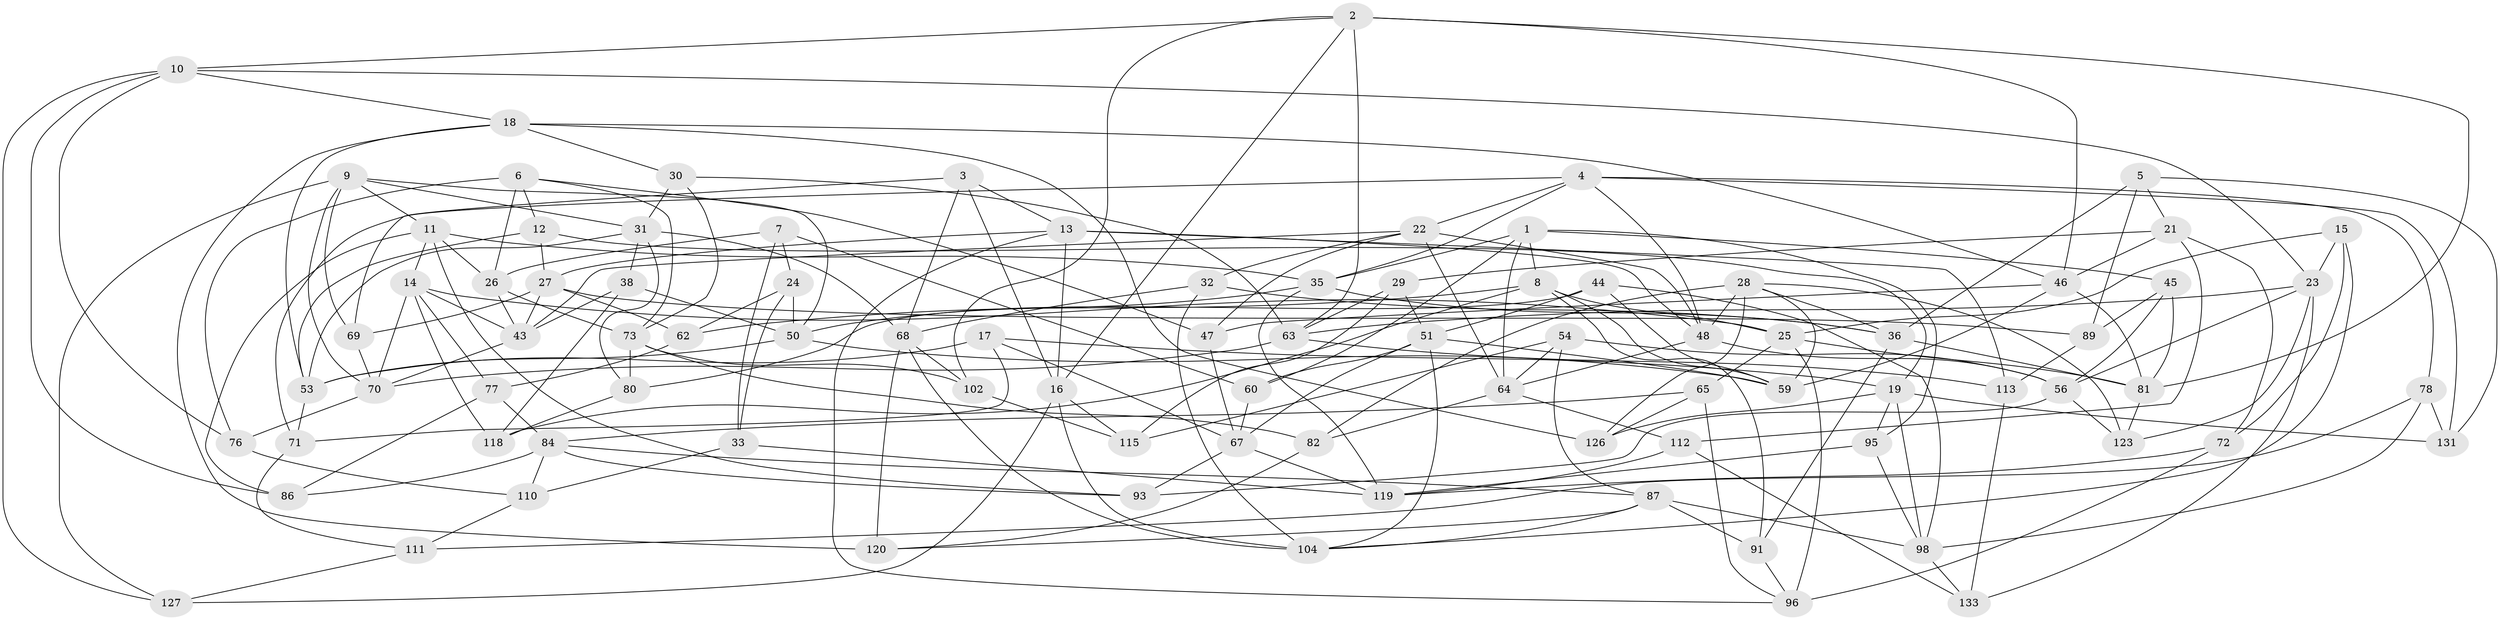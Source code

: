 // Generated by graph-tools (version 1.1) at 2025/24/03/03/25 07:24:28]
// undirected, 89 vertices, 220 edges
graph export_dot {
graph [start="1"]
  node [color=gray90,style=filled];
  1 [super="+58"];
  2 [super="+79"];
  3;
  4 [super="+41"];
  5;
  6 [super="+20"];
  7;
  8 [super="+85"];
  9 [super="+52"];
  10 [super="+105"];
  11 [super="+94"];
  12;
  13 [super="+61"];
  14 [super="+106"];
  15;
  16 [super="+40"];
  17;
  18 [super="+39"];
  19 [super="+34"];
  21 [super="+92"];
  22 [super="+117"];
  23 [super="+42"];
  24;
  25 [super="+57"];
  26 [super="+66"];
  27 [super="+49"];
  28 [super="+90"];
  29;
  30;
  31 [super="+83"];
  32;
  33;
  35 [super="+37"];
  36 [super="+114"];
  38;
  43 [super="+109"];
  44;
  45;
  46 [super="+132"];
  47;
  48 [super="+99"];
  50 [super="+130"];
  51 [super="+55"];
  53 [super="+74"];
  54;
  56 [super="+107"];
  59 [super="+125"];
  60;
  62;
  63 [super="+75"];
  64 [super="+103"];
  65;
  67 [super="+100"];
  68 [super="+88"];
  69;
  70 [super="+129"];
  71;
  72 [super="+128"];
  73 [super="+122"];
  76;
  77;
  78;
  80;
  81 [super="+97"];
  82;
  84 [super="+116"];
  86;
  87 [super="+101"];
  89;
  91;
  93;
  95;
  96 [super="+108"];
  98 [super="+134"];
  102;
  104 [super="+121"];
  110;
  111;
  112;
  113;
  115;
  118;
  119 [super="+124"];
  120;
  123;
  126;
  127;
  131;
  133;
  1 -- 8;
  1 -- 95;
  1 -- 60;
  1 -- 64;
  1 -- 45;
  1 -- 35;
  2 -- 102;
  2 -- 16;
  2 -- 46;
  2 -- 63;
  2 -- 81;
  2 -- 10;
  3 -- 13;
  3 -- 16;
  3 -- 69;
  3 -- 68;
  4 -- 131;
  4 -- 78;
  4 -- 48;
  4 -- 35;
  4 -- 22;
  4 -- 71;
  5 -- 36;
  5 -- 89;
  5 -- 131;
  5 -- 21;
  6 -- 76;
  6 -- 47;
  6 -- 26 [weight=2];
  6 -- 73;
  6 -- 12;
  7 -- 24;
  7 -- 60;
  7 -- 33;
  7 -- 26;
  8 -- 62;
  8 -- 25;
  8 -- 91;
  8 -- 118;
  8 -- 59;
  9 -- 50;
  9 -- 69;
  9 -- 31;
  9 -- 11;
  9 -- 70;
  9 -- 127;
  10 -- 23;
  10 -- 86;
  10 -- 18;
  10 -- 76;
  10 -- 127;
  11 -- 35;
  11 -- 26;
  11 -- 14;
  11 -- 93;
  11 -- 86;
  12 -- 53;
  12 -- 19;
  12 -- 27;
  13 -- 96;
  13 -- 27;
  13 -- 16;
  13 -- 113;
  13 -- 48;
  14 -- 43;
  14 -- 77;
  14 -- 70;
  14 -- 118;
  14 -- 25;
  15 -- 104;
  15 -- 23;
  15 -- 72;
  15 -- 25;
  16 -- 127;
  16 -- 115;
  16 -- 104;
  17 -- 53;
  17 -- 19;
  17 -- 71;
  17 -- 67;
  18 -- 126;
  18 -- 53;
  18 -- 46;
  18 -- 120;
  18 -- 30;
  19 -- 131;
  19 -- 95;
  19 -- 98;
  19 -- 126;
  21 -- 29;
  21 -- 46;
  21 -- 72 [weight=2];
  21 -- 112;
  22 -- 47;
  22 -- 32;
  22 -- 48;
  22 -- 43;
  22 -- 64;
  23 -- 133;
  23 -- 56;
  23 -- 123;
  23 -- 63;
  24 -- 62;
  24 -- 33;
  24 -- 50;
  25 -- 65;
  25 -- 81;
  25 -- 96;
  26 -- 73;
  26 -- 43;
  27 -- 89;
  27 -- 43;
  27 -- 69;
  27 -- 62;
  28 -- 82;
  28 -- 126;
  28 -- 36;
  28 -- 48;
  28 -- 123;
  28 -- 59;
  29 -- 51;
  29 -- 115;
  29 -- 63;
  30 -- 31;
  30 -- 73;
  30 -- 63;
  31 -- 80;
  31 -- 38;
  31 -- 53;
  31 -- 68;
  32 -- 68;
  32 -- 36;
  32 -- 104;
  33 -- 110;
  33 -- 119;
  35 -- 36;
  35 -- 119;
  35 -- 50;
  36 -- 91;
  36 -- 81;
  38 -- 118;
  38 -- 43;
  38 -- 50;
  43 -- 70;
  44 -- 80;
  44 -- 98;
  44 -- 59;
  44 -- 51;
  45 -- 89;
  45 -- 56;
  45 -- 81;
  46 -- 81;
  46 -- 59;
  46 -- 47;
  47 -- 67;
  48 -- 56;
  48 -- 64;
  50 -- 59;
  50 -- 53;
  51 -- 60;
  51 -- 67;
  51 -- 104;
  51 -- 59;
  53 -- 71;
  54 -- 64;
  54 -- 115;
  54 -- 56;
  54 -- 87;
  56 -- 93;
  56 -- 123;
  60 -- 67;
  62 -- 77;
  63 -- 113;
  63 -- 70;
  64 -- 82;
  64 -- 112;
  65 -- 96;
  65 -- 126;
  65 -- 84;
  67 -- 93;
  67 -- 119;
  68 -- 102;
  68 -- 120;
  68 -- 104;
  69 -- 70;
  70 -- 76;
  71 -- 111;
  72 -- 119;
  72 -- 96 [weight=2];
  73 -- 80;
  73 -- 82;
  73 -- 102;
  76 -- 110;
  77 -- 86;
  77 -- 84;
  78 -- 131;
  78 -- 111;
  78 -- 98;
  80 -- 118;
  81 -- 123;
  82 -- 120;
  84 -- 93;
  84 -- 110;
  84 -- 87;
  84 -- 86;
  87 -- 91;
  87 -- 104;
  87 -- 120;
  87 -- 98;
  89 -- 113;
  91 -- 96;
  95 -- 119;
  95 -- 98;
  98 -- 133;
  102 -- 115;
  110 -- 111;
  111 -- 127;
  112 -- 119;
  112 -- 133;
  113 -- 133;
}
